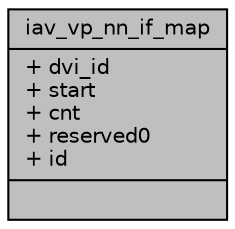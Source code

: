 digraph "iav_vp_nn_if_map"
{
 // INTERACTIVE_SVG=YES
 // LATEX_PDF_SIZE
  bgcolor="transparent";
  edge [fontname="Helvetica",fontsize="10",labelfontname="Helvetica",labelfontsize="10"];
  node [fontname="Helvetica",fontsize="10",shape=record];
  Node1 [label="{iav_vp_nn_if_map\n|+ dvi_id\l+ start\l+ cnt\l+ reserved0\l+ id\l|}",height=0.2,width=0.4,color="black", fillcolor="grey75", style="filled", fontcolor="black",tooltip=" "];
}
